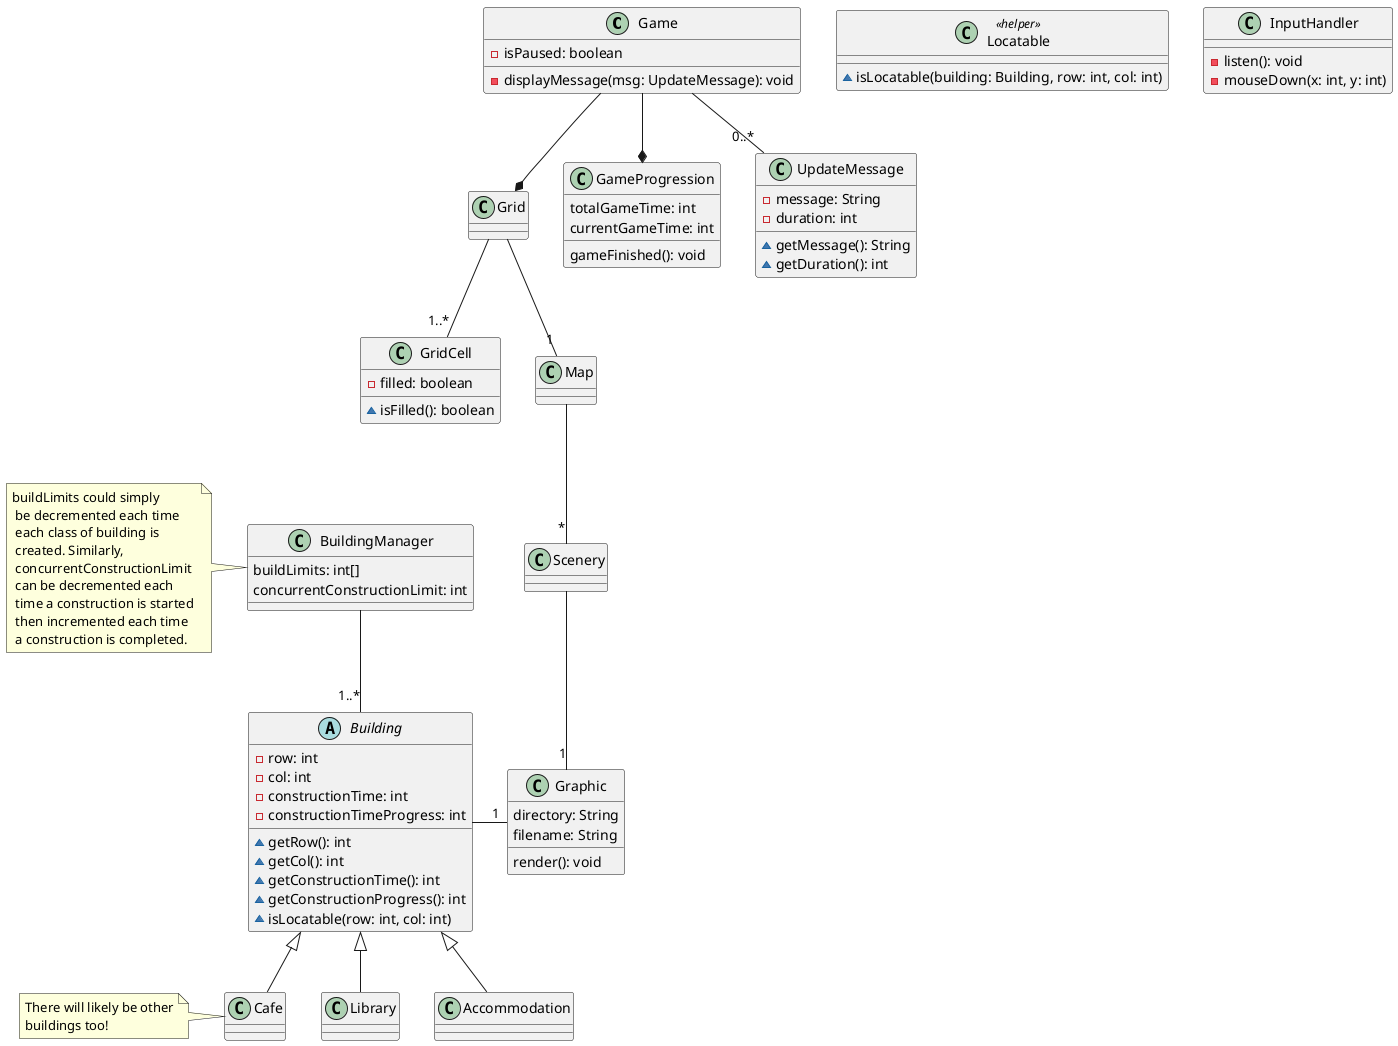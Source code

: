 @startuml
class Game {
    -isPaused: boolean
    -displayMessage(msg: UpdateMessage): void
}

class Grid {}

class GridCell {
    -filled: boolean
    ~isFilled(): boolean
}


class Map {}

class Scenery {}

class GameProgression {
    totalGameTime: int
    currentGameTime: int
    gameFinished(): void
}

class BuildingManager {
    buildLimits: int[]
    concurrentConstructionLimit: int
}

abstract class Building {
    -row: int
    -col: int
    -constructionTime: int
    -constructionTimeProgress: int
    ~getRow(): int
    ~getCol(): int
    ~getConstructionTime(): int
    ~getConstructionProgress(): int
    ~isLocatable(row: int, col: int)
}

class Locatable << helper >> {
    ~isLocatable(building: Building, row: int, col: int)
}

class Graphic {
    directory: String
    filename: String
    render(): void
}

class InputHandler {
    -listen(): void
    -mouseDown(x: int, y: int)
}

class UpdateMessage {
    -message: String
    -duration: int
    ~getMessage(): String
    ~getDuration(): int
}

'Extensions
Building <|-- Library
Building <|-- Accommodation
Building <|-- Cafe

'Compositions
Game --* Grid
Game --* GameProgression

'Associations
Game -- "0..*" UpdateMessage

Grid -- "1" Map
Grid -- "1..*" GridCell

Map -- "*" Scenery

Scenery -- "1" Graphic

BuildingManager -- "1..*" Building
Building - "1" Graphic

'Notes
note left of BuildingManager: buildLimits could simply \n be decremented each time \n each class of building is\n created. Similarly,\n concurrentConstructionLimit \n can be decremented each \n time a construction is started \n then incremented each time \n a construction is completed.
note left of Cafe: There will likely be other\nbuildings too!

@enduml
